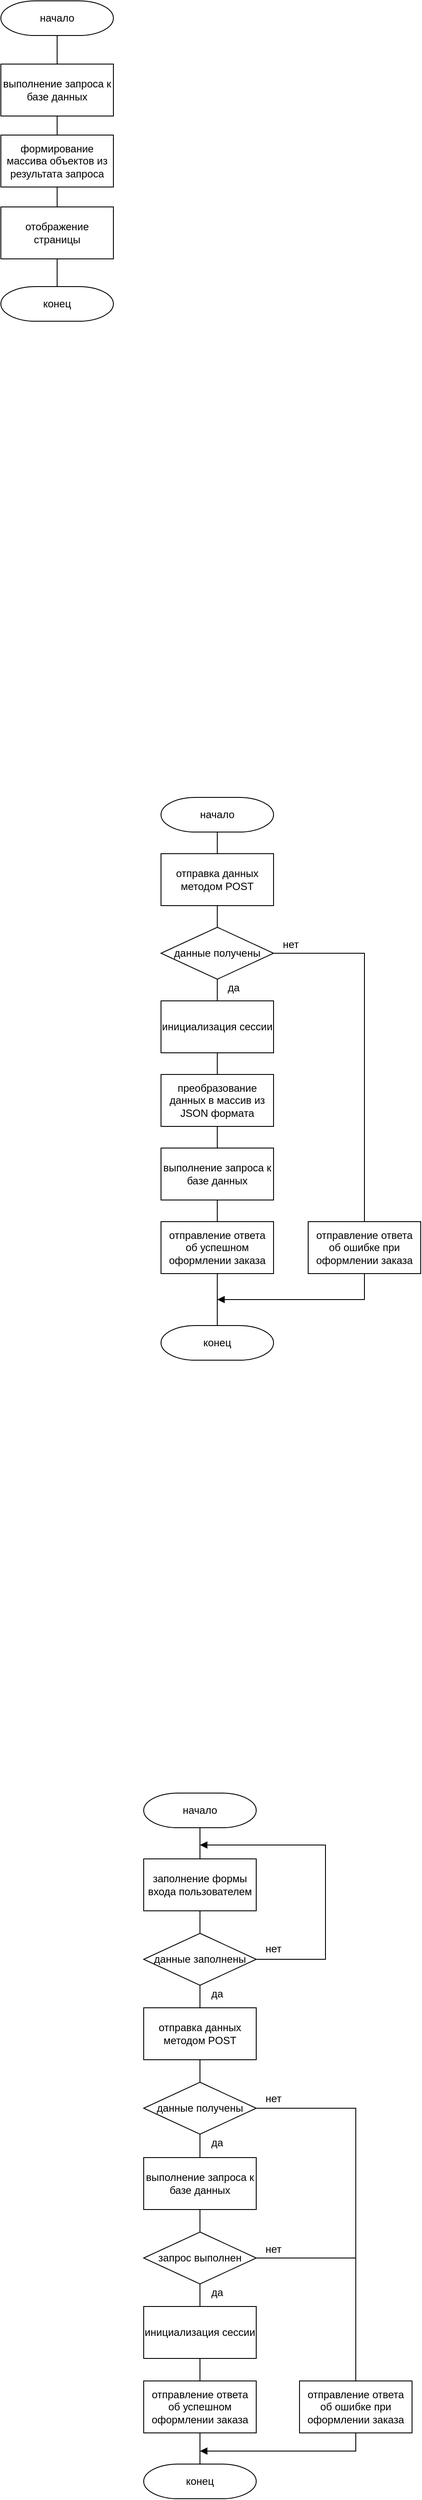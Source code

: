<mxfile version="17.1.2" type="github">
  <diagram id="C5RBs43oDa-KdzZeNtuy" name="Page-1">
    <mxGraphModel dx="652" dy="357" grid="1" gridSize="10" guides="1" tooltips="1" connect="1" arrows="1" fold="1" page="1" pageScale="1" pageWidth="827" pageHeight="1169" math="0" shadow="0">
      <root>
        <mxCell id="WIyWlLk6GJQsqaUBKTNV-0" />
        <mxCell id="WIyWlLk6GJQsqaUBKTNV-1" parent="WIyWlLk6GJQsqaUBKTNV-0" />
        <mxCell id="fEavAr3txI-jaJWErGTd-7" style="edgeStyle=orthogonalEdgeStyle;rounded=0;orthogonalLoop=1;jettySize=auto;html=1;entryX=0.5;entryY=0;entryDx=0;entryDy=0;endArrow=none;endFill=0;" edge="1" parent="WIyWlLk6GJQsqaUBKTNV-1" source="fEavAr3txI-jaJWErGTd-2" target="fEavAr3txI-jaJWErGTd-3">
          <mxGeometry relative="1" as="geometry" />
        </mxCell>
        <mxCell id="fEavAr3txI-jaJWErGTd-2" value="начало" style="strokeWidth=1;html=1;shape=mxgraph.flowchart.terminator;whiteSpace=wrap;" vertex="1" parent="WIyWlLk6GJQsqaUBKTNV-1">
          <mxGeometry x="125" y="320" width="130" height="40" as="geometry" />
        </mxCell>
        <mxCell id="fEavAr3txI-jaJWErGTd-8" style="edgeStyle=orthogonalEdgeStyle;rounded=0;orthogonalLoop=1;jettySize=auto;html=1;entryX=0.5;entryY=0;entryDx=0;entryDy=0;endArrow=none;endFill=0;" edge="1" parent="WIyWlLk6GJQsqaUBKTNV-1" source="fEavAr3txI-jaJWErGTd-3" target="fEavAr3txI-jaJWErGTd-4">
          <mxGeometry relative="1" as="geometry" />
        </mxCell>
        <mxCell id="fEavAr3txI-jaJWErGTd-3" value="выполнение запроса к базе данных" style="rounded=0;whiteSpace=wrap;html=1;strokeWidth=1;" vertex="1" parent="WIyWlLk6GJQsqaUBKTNV-1">
          <mxGeometry x="125" y="393" width="130" height="60" as="geometry" />
        </mxCell>
        <mxCell id="fEavAr3txI-jaJWErGTd-9" style="edgeStyle=orthogonalEdgeStyle;rounded=0;orthogonalLoop=1;jettySize=auto;html=1;entryX=0.5;entryY=0;entryDx=0;entryDy=0;endArrow=none;endFill=0;" edge="1" parent="WIyWlLk6GJQsqaUBKTNV-1" source="fEavAr3txI-jaJWErGTd-4" target="fEavAr3txI-jaJWErGTd-5">
          <mxGeometry relative="1" as="geometry" />
        </mxCell>
        <mxCell id="fEavAr3txI-jaJWErGTd-4" value="формирование массива объектов из результата запроса" style="rounded=0;whiteSpace=wrap;html=1;strokeWidth=1;" vertex="1" parent="WIyWlLk6GJQsqaUBKTNV-1">
          <mxGeometry x="125" y="475" width="130" height="60" as="geometry" />
        </mxCell>
        <mxCell id="fEavAr3txI-jaJWErGTd-10" style="edgeStyle=orthogonalEdgeStyle;rounded=0;orthogonalLoop=1;jettySize=auto;html=1;entryX=0.5;entryY=0;entryDx=0;entryDy=0;entryPerimeter=0;endArrow=none;endFill=0;" edge="1" parent="WIyWlLk6GJQsqaUBKTNV-1" source="fEavAr3txI-jaJWErGTd-5" target="fEavAr3txI-jaJWErGTd-6">
          <mxGeometry relative="1" as="geometry" />
        </mxCell>
        <mxCell id="fEavAr3txI-jaJWErGTd-5" value="отображение страницы" style="rounded=0;whiteSpace=wrap;html=1;strokeWidth=1;" vertex="1" parent="WIyWlLk6GJQsqaUBKTNV-1">
          <mxGeometry x="125" y="558" width="130" height="60" as="geometry" />
        </mxCell>
        <mxCell id="fEavAr3txI-jaJWErGTd-6" value="конец" style="strokeWidth=1;html=1;shape=mxgraph.flowchart.terminator;whiteSpace=wrap;" vertex="1" parent="WIyWlLk6GJQsqaUBKTNV-1">
          <mxGeometry x="125" y="650" width="130" height="40" as="geometry" />
        </mxCell>
        <mxCell id="fEavAr3txI-jaJWErGTd-11" style="edgeStyle=orthogonalEdgeStyle;rounded=0;orthogonalLoop=1;jettySize=auto;html=1;entryX=0.5;entryY=0;entryDx=0;entryDy=0;endArrow=none;endFill=0;" edge="1" parent="WIyWlLk6GJQsqaUBKTNV-1" source="fEavAr3txI-jaJWErGTd-12" target="fEavAr3txI-jaJWErGTd-14">
          <mxGeometry relative="1" as="geometry" />
        </mxCell>
        <mxCell id="fEavAr3txI-jaJWErGTd-12" value="начало" style="strokeWidth=1;html=1;shape=mxgraph.flowchart.terminator;whiteSpace=wrap;" vertex="1" parent="WIyWlLk6GJQsqaUBKTNV-1">
          <mxGeometry x="310" y="1240" width="130" height="40" as="geometry" />
        </mxCell>
        <mxCell id="fEavAr3txI-jaJWErGTd-28" style="edgeStyle=orthogonalEdgeStyle;rounded=0;orthogonalLoop=1;jettySize=auto;html=1;entryX=0.5;entryY=0;entryDx=0;entryDy=0;endArrow=none;endFill=0;" edge="1" parent="WIyWlLk6GJQsqaUBKTNV-1" source="fEavAr3txI-jaJWErGTd-14" target="fEavAr3txI-jaJWErGTd-20">
          <mxGeometry relative="1" as="geometry" />
        </mxCell>
        <mxCell id="fEavAr3txI-jaJWErGTd-14" value="отправка данных методом POST" style="rounded=0;whiteSpace=wrap;html=1;strokeWidth=1;" vertex="1" parent="WIyWlLk6GJQsqaUBKTNV-1">
          <mxGeometry x="310" y="1305" width="130" height="60" as="geometry" />
        </mxCell>
        <mxCell id="fEavAr3txI-jaJWErGTd-29" style="edgeStyle=orthogonalEdgeStyle;rounded=0;orthogonalLoop=1;jettySize=auto;html=1;entryX=0.5;entryY=0;entryDx=0;entryDy=0;endArrow=none;endFill=0;" edge="1" parent="WIyWlLk6GJQsqaUBKTNV-1" source="fEavAr3txI-jaJWErGTd-16" target="fEavAr3txI-jaJWErGTd-23">
          <mxGeometry relative="1" as="geometry" />
        </mxCell>
        <mxCell id="fEavAr3txI-jaJWErGTd-16" value="инициализация сессии" style="rounded=0;whiteSpace=wrap;html=1;strokeWidth=1;" vertex="1" parent="WIyWlLk6GJQsqaUBKTNV-1">
          <mxGeometry x="310" y="1475" width="130" height="60" as="geometry" />
        </mxCell>
        <mxCell id="fEavAr3txI-jaJWErGTd-17" style="edgeStyle=orthogonalEdgeStyle;rounded=0;orthogonalLoop=1;jettySize=auto;html=1;entryX=0.5;entryY=0;entryDx=0;entryDy=0;entryPerimeter=0;endArrow=none;endFill=0;" edge="1" parent="WIyWlLk6GJQsqaUBKTNV-1" source="fEavAr3txI-jaJWErGTd-18" target="fEavAr3txI-jaJWErGTd-19">
          <mxGeometry relative="1" as="geometry" />
        </mxCell>
        <mxCell id="fEavAr3txI-jaJWErGTd-18" value="отправление ответа об успешном оформлении заказа" style="rounded=0;whiteSpace=wrap;html=1;strokeWidth=1;" vertex="1" parent="WIyWlLk6GJQsqaUBKTNV-1">
          <mxGeometry x="310" y="1730" width="130" height="60" as="geometry" />
        </mxCell>
        <mxCell id="fEavAr3txI-jaJWErGTd-19" value="конец" style="strokeWidth=1;html=1;shape=mxgraph.flowchart.terminator;whiteSpace=wrap;" vertex="1" parent="WIyWlLk6GJQsqaUBKTNV-1">
          <mxGeometry x="310" y="1850" width="130" height="40" as="geometry" />
        </mxCell>
        <mxCell id="fEavAr3txI-jaJWErGTd-22" style="edgeStyle=orthogonalEdgeStyle;rounded=0;orthogonalLoop=1;jettySize=auto;html=1;entryX=0.5;entryY=0;entryDx=0;entryDy=0;endArrow=none;endFill=0;" edge="1" parent="WIyWlLk6GJQsqaUBKTNV-1" source="fEavAr3txI-jaJWErGTd-20" target="fEavAr3txI-jaJWErGTd-16">
          <mxGeometry relative="1" as="geometry" />
        </mxCell>
        <mxCell id="fEavAr3txI-jaJWErGTd-26" style="edgeStyle=orthogonalEdgeStyle;rounded=0;orthogonalLoop=1;jettySize=auto;html=1;entryX=0.5;entryY=0;entryDx=0;entryDy=0;endArrow=none;endFill=0;" edge="1" parent="WIyWlLk6GJQsqaUBKTNV-1" source="fEavAr3txI-jaJWErGTd-20" target="fEavAr3txI-jaJWErGTd-25">
          <mxGeometry relative="1" as="geometry" />
        </mxCell>
        <mxCell id="fEavAr3txI-jaJWErGTd-20" value="данные получены" style="rhombus;whiteSpace=wrap;html=1;strokeWidth=1;" vertex="1" parent="WIyWlLk6GJQsqaUBKTNV-1">
          <mxGeometry x="310" y="1390" width="130" height="60" as="geometry" />
        </mxCell>
        <mxCell id="fEavAr3txI-jaJWErGTd-30" style="edgeStyle=orthogonalEdgeStyle;rounded=0;orthogonalLoop=1;jettySize=auto;html=1;entryX=0.5;entryY=0;entryDx=0;entryDy=0;endArrow=none;endFill=0;" edge="1" parent="WIyWlLk6GJQsqaUBKTNV-1" source="fEavAr3txI-jaJWErGTd-23" target="fEavAr3txI-jaJWErGTd-24">
          <mxGeometry relative="1" as="geometry" />
        </mxCell>
        <mxCell id="fEavAr3txI-jaJWErGTd-23" value="преобразование данных в массив из JSON формата" style="rounded=0;whiteSpace=wrap;html=1;strokeWidth=1;" vertex="1" parent="WIyWlLk6GJQsqaUBKTNV-1">
          <mxGeometry x="310" y="1560" width="130" height="60" as="geometry" />
        </mxCell>
        <mxCell id="fEavAr3txI-jaJWErGTd-31" style="edgeStyle=orthogonalEdgeStyle;rounded=0;orthogonalLoop=1;jettySize=auto;html=1;entryX=0.5;entryY=0;entryDx=0;entryDy=0;endArrow=none;endFill=0;" edge="1" parent="WIyWlLk6GJQsqaUBKTNV-1" source="fEavAr3txI-jaJWErGTd-24" target="fEavAr3txI-jaJWErGTd-18">
          <mxGeometry relative="1" as="geometry" />
        </mxCell>
        <mxCell id="fEavAr3txI-jaJWErGTd-24" value="выполнение запроса к базе данных" style="rounded=0;whiteSpace=wrap;html=1;strokeWidth=1;" vertex="1" parent="WIyWlLk6GJQsqaUBKTNV-1">
          <mxGeometry x="310" y="1645" width="130" height="60" as="geometry" />
        </mxCell>
        <mxCell id="fEavAr3txI-jaJWErGTd-27" style="edgeStyle=orthogonalEdgeStyle;rounded=0;orthogonalLoop=1;jettySize=auto;html=1;endArrow=block;endFill=1;" edge="1" parent="WIyWlLk6GJQsqaUBKTNV-1" source="fEavAr3txI-jaJWErGTd-25">
          <mxGeometry relative="1" as="geometry">
            <mxPoint x="375" y="1820" as="targetPoint" />
            <Array as="points">
              <mxPoint x="545" y="1820" />
            </Array>
          </mxGeometry>
        </mxCell>
        <mxCell id="fEavAr3txI-jaJWErGTd-25" value="отправление ответа об ошибке при оформлении заказа" style="rounded=0;whiteSpace=wrap;html=1;strokeWidth=1;" vertex="1" parent="WIyWlLk6GJQsqaUBKTNV-1">
          <mxGeometry x="480" y="1730" width="130" height="60" as="geometry" />
        </mxCell>
        <mxCell id="fEavAr3txI-jaJWErGTd-53" style="edgeStyle=orthogonalEdgeStyle;rounded=0;orthogonalLoop=1;jettySize=auto;html=1;entryX=0.5;entryY=0;entryDx=0;entryDy=0;endArrow=none;endFill=0;" edge="1" parent="WIyWlLk6GJQsqaUBKTNV-1" source="fEavAr3txI-jaJWErGTd-33" target="fEavAr3txI-jaJWErGTd-51">
          <mxGeometry relative="1" as="geometry" />
        </mxCell>
        <mxCell id="fEavAr3txI-jaJWErGTd-33" value="начало" style="strokeWidth=1;html=1;shape=mxgraph.flowchart.terminator;whiteSpace=wrap;" vertex="1" parent="WIyWlLk6GJQsqaUBKTNV-1">
          <mxGeometry x="290" y="2390" width="130" height="40" as="geometry" />
        </mxCell>
        <mxCell id="fEavAr3txI-jaJWErGTd-34" style="edgeStyle=orthogonalEdgeStyle;rounded=0;orthogonalLoop=1;jettySize=auto;html=1;entryX=0.5;entryY=0;entryDx=0;entryDy=0;endArrow=none;endFill=0;" edge="1" parent="WIyWlLk6GJQsqaUBKTNV-1" source="fEavAr3txI-jaJWErGTd-35" target="fEavAr3txI-jaJWErGTd-43">
          <mxGeometry relative="1" as="geometry" />
        </mxCell>
        <mxCell id="fEavAr3txI-jaJWErGTd-35" value="отправка данных методом POST" style="rounded=0;whiteSpace=wrap;html=1;strokeWidth=1;" vertex="1" parent="WIyWlLk6GJQsqaUBKTNV-1">
          <mxGeometry x="290" y="2638" width="130" height="60" as="geometry" />
        </mxCell>
        <mxCell id="fEavAr3txI-jaJWErGTd-38" style="edgeStyle=orthogonalEdgeStyle;rounded=0;orthogonalLoop=1;jettySize=auto;html=1;entryX=0.5;entryY=0;entryDx=0;entryDy=0;entryPerimeter=0;endArrow=none;endFill=0;" edge="1" parent="WIyWlLk6GJQsqaUBKTNV-1" source="fEavAr3txI-jaJWErGTd-39" target="fEavAr3txI-jaJWErGTd-40">
          <mxGeometry relative="1" as="geometry" />
        </mxCell>
        <mxCell id="fEavAr3txI-jaJWErGTd-39" value="отправление ответа об успешном оформлении заказа" style="rounded=0;whiteSpace=wrap;html=1;strokeWidth=1;" vertex="1" parent="WIyWlLk6GJQsqaUBKTNV-1">
          <mxGeometry x="290" y="3069" width="130" height="60" as="geometry" />
        </mxCell>
        <mxCell id="fEavAr3txI-jaJWErGTd-40" value="конец" style="strokeWidth=1;html=1;shape=mxgraph.flowchart.terminator;whiteSpace=wrap;" vertex="1" parent="WIyWlLk6GJQsqaUBKTNV-1">
          <mxGeometry x="290" y="3165" width="130" height="40" as="geometry" />
        </mxCell>
        <mxCell id="fEavAr3txI-jaJWErGTd-58" style="edgeStyle=orthogonalEdgeStyle;rounded=0;orthogonalLoop=1;jettySize=auto;html=1;entryX=0.5;entryY=0;entryDx=0;entryDy=0;endArrow=none;endFill=0;" edge="1" parent="WIyWlLk6GJQsqaUBKTNV-1" source="fEavAr3txI-jaJWErGTd-43" target="fEavAr3txI-jaJWErGTd-47">
          <mxGeometry relative="1" as="geometry" />
        </mxCell>
        <mxCell id="fEavAr3txI-jaJWErGTd-63" style="edgeStyle=orthogonalEdgeStyle;rounded=0;orthogonalLoop=1;jettySize=auto;html=1;endArrow=none;endFill=0;" edge="1" parent="WIyWlLk6GJQsqaUBKTNV-1" source="fEavAr3txI-jaJWErGTd-43" target="fEavAr3txI-jaJWErGTd-49">
          <mxGeometry relative="1" as="geometry" />
        </mxCell>
        <mxCell id="fEavAr3txI-jaJWErGTd-43" value="данные получены" style="rhombus;whiteSpace=wrap;html=1;strokeWidth=1;" vertex="1" parent="WIyWlLk6GJQsqaUBKTNV-1">
          <mxGeometry x="290" y="2724" width="130" height="60" as="geometry" />
        </mxCell>
        <mxCell id="fEavAr3txI-jaJWErGTd-59" style="edgeStyle=orthogonalEdgeStyle;rounded=0;orthogonalLoop=1;jettySize=auto;html=1;entryX=0.5;entryY=0;entryDx=0;entryDy=0;endArrow=none;endFill=0;" edge="1" parent="WIyWlLk6GJQsqaUBKTNV-1" source="fEavAr3txI-jaJWErGTd-47" target="fEavAr3txI-jaJWErGTd-55">
          <mxGeometry relative="1" as="geometry" />
        </mxCell>
        <mxCell id="fEavAr3txI-jaJWErGTd-47" value="выполнение запроса к базе данных" style="rounded=0;whiteSpace=wrap;html=1;strokeWidth=1;" vertex="1" parent="WIyWlLk6GJQsqaUBKTNV-1">
          <mxGeometry x="290" y="2811" width="130" height="60" as="geometry" />
        </mxCell>
        <mxCell id="fEavAr3txI-jaJWErGTd-66" style="edgeStyle=orthogonalEdgeStyle;rounded=0;orthogonalLoop=1;jettySize=auto;html=1;endArrow=block;endFill=1;" edge="1" parent="WIyWlLk6GJQsqaUBKTNV-1" source="fEavAr3txI-jaJWErGTd-49">
          <mxGeometry relative="1" as="geometry">
            <mxPoint x="355" y="3150" as="targetPoint" />
            <Array as="points">
              <mxPoint x="535" y="3150" />
            </Array>
          </mxGeometry>
        </mxCell>
        <mxCell id="fEavAr3txI-jaJWErGTd-49" value="отправление ответа об ошибке при оформлении заказа" style="rounded=0;whiteSpace=wrap;html=1;strokeWidth=1;" vertex="1" parent="WIyWlLk6GJQsqaUBKTNV-1">
          <mxGeometry x="470" y="3069" width="130" height="60" as="geometry" />
        </mxCell>
        <mxCell id="fEavAr3txI-jaJWErGTd-50" style="edgeStyle=orthogonalEdgeStyle;rounded=0;orthogonalLoop=1;jettySize=auto;html=1;entryX=0.5;entryY=0;entryDx=0;entryDy=0;endArrow=none;endFill=0;" edge="1" parent="WIyWlLk6GJQsqaUBKTNV-1" source="fEavAr3txI-jaJWErGTd-51" target="fEavAr3txI-jaJWErGTd-52">
          <mxGeometry relative="1" as="geometry" />
        </mxCell>
        <mxCell id="fEavAr3txI-jaJWErGTd-51" value="заполнение формы входа пользователем" style="rounded=0;whiteSpace=wrap;html=1;strokeWidth=1;" vertex="1" parent="WIyWlLk6GJQsqaUBKTNV-1">
          <mxGeometry x="290" y="2466" width="130" height="60" as="geometry" />
        </mxCell>
        <mxCell id="fEavAr3txI-jaJWErGTd-54" style="edgeStyle=orthogonalEdgeStyle;rounded=0;orthogonalLoop=1;jettySize=auto;html=1;exitX=0.5;exitY=1;exitDx=0;exitDy=0;entryX=0.5;entryY=0;entryDx=0;entryDy=0;endArrow=none;endFill=0;" edge="1" parent="WIyWlLk6GJQsqaUBKTNV-1" source="fEavAr3txI-jaJWErGTd-52" target="fEavAr3txI-jaJWErGTd-35">
          <mxGeometry relative="1" as="geometry" />
        </mxCell>
        <mxCell id="fEavAr3txI-jaJWErGTd-62" style="edgeStyle=orthogonalEdgeStyle;rounded=0;orthogonalLoop=1;jettySize=auto;html=1;endArrow=block;endFill=1;exitX=1;exitY=0.5;exitDx=0;exitDy=0;" edge="1" parent="WIyWlLk6GJQsqaUBKTNV-1" source="fEavAr3txI-jaJWErGTd-52">
          <mxGeometry relative="1" as="geometry">
            <mxPoint x="355" y="2450" as="targetPoint" />
            <Array as="points">
              <mxPoint x="500" y="2582" />
              <mxPoint x="500" y="2450" />
            </Array>
          </mxGeometry>
        </mxCell>
        <mxCell id="fEavAr3txI-jaJWErGTd-52" value="данные заполнены" style="rhombus;whiteSpace=wrap;html=1;strokeWidth=1;" vertex="1" parent="WIyWlLk6GJQsqaUBKTNV-1">
          <mxGeometry x="290" y="2552" width="130" height="60" as="geometry" />
        </mxCell>
        <mxCell id="fEavAr3txI-jaJWErGTd-60" style="edgeStyle=orthogonalEdgeStyle;rounded=0;orthogonalLoop=1;jettySize=auto;html=1;entryX=0.5;entryY=0;entryDx=0;entryDy=0;endArrow=none;endFill=0;" edge="1" parent="WIyWlLk6GJQsqaUBKTNV-1" source="fEavAr3txI-jaJWErGTd-55" target="fEavAr3txI-jaJWErGTd-56">
          <mxGeometry relative="1" as="geometry" />
        </mxCell>
        <mxCell id="fEavAr3txI-jaJWErGTd-65" style="edgeStyle=orthogonalEdgeStyle;rounded=0;orthogonalLoop=1;jettySize=auto;html=1;endArrow=none;endFill=0;" edge="1" parent="WIyWlLk6GJQsqaUBKTNV-1" source="fEavAr3txI-jaJWErGTd-55">
          <mxGeometry relative="1" as="geometry">
            <mxPoint x="535" y="2927" as="targetPoint" />
          </mxGeometry>
        </mxCell>
        <mxCell id="fEavAr3txI-jaJWErGTd-55" value="запрос выполнен" style="rhombus;whiteSpace=wrap;html=1;strokeWidth=1;" vertex="1" parent="WIyWlLk6GJQsqaUBKTNV-1">
          <mxGeometry x="290" y="2897" width="130" height="60" as="geometry" />
        </mxCell>
        <mxCell id="fEavAr3txI-jaJWErGTd-61" style="edgeStyle=orthogonalEdgeStyle;rounded=0;orthogonalLoop=1;jettySize=auto;html=1;entryX=0.5;entryY=0;entryDx=0;entryDy=0;endArrow=none;endFill=0;" edge="1" parent="WIyWlLk6GJQsqaUBKTNV-1" source="fEavAr3txI-jaJWErGTd-56" target="fEavAr3txI-jaJWErGTd-39">
          <mxGeometry relative="1" as="geometry" />
        </mxCell>
        <mxCell id="fEavAr3txI-jaJWErGTd-56" value="инициализация сессии" style="rounded=0;whiteSpace=wrap;html=1;strokeWidth=1;" vertex="1" parent="WIyWlLk6GJQsqaUBKTNV-1">
          <mxGeometry x="290" y="2983" width="130" height="60" as="geometry" />
        </mxCell>
        <mxCell id="fEavAr3txI-jaJWErGTd-67" value="нет" style="text;html=1;strokeColor=none;fillColor=none;align=center;verticalAlign=middle;whiteSpace=wrap;rounded=0;" vertex="1" parent="WIyWlLk6GJQsqaUBKTNV-1">
          <mxGeometry x="440" y="1400" width="40" height="20" as="geometry" />
        </mxCell>
        <mxCell id="fEavAr3txI-jaJWErGTd-68" value="нет" style="text;html=1;strokeColor=none;fillColor=none;align=center;verticalAlign=middle;whiteSpace=wrap;rounded=0;" vertex="1" parent="WIyWlLk6GJQsqaUBKTNV-1">
          <mxGeometry x="420" y="2560" width="40" height="20" as="geometry" />
        </mxCell>
        <mxCell id="fEavAr3txI-jaJWErGTd-69" value="нет" style="text;html=1;strokeColor=none;fillColor=none;align=center;verticalAlign=middle;whiteSpace=wrap;rounded=0;" vertex="1" parent="WIyWlLk6GJQsqaUBKTNV-1">
          <mxGeometry x="420" y="2733" width="40" height="20" as="geometry" />
        </mxCell>
        <mxCell id="fEavAr3txI-jaJWErGTd-70" value="нет" style="text;html=1;strokeColor=none;fillColor=none;align=center;verticalAlign=middle;whiteSpace=wrap;rounded=0;" vertex="1" parent="WIyWlLk6GJQsqaUBKTNV-1">
          <mxGeometry x="420" y="2907" width="40" height="20" as="geometry" />
        </mxCell>
        <mxCell id="fEavAr3txI-jaJWErGTd-71" value="да" style="text;html=1;strokeColor=none;fillColor=none;align=center;verticalAlign=middle;whiteSpace=wrap;rounded=0;" vertex="1" parent="WIyWlLk6GJQsqaUBKTNV-1">
          <mxGeometry x="374" y="1450" width="40" height="20" as="geometry" />
        </mxCell>
        <mxCell id="fEavAr3txI-jaJWErGTd-72" value="да" style="text;html=1;strokeColor=none;fillColor=none;align=center;verticalAlign=middle;whiteSpace=wrap;rounded=0;" vertex="1" parent="WIyWlLk6GJQsqaUBKTNV-1">
          <mxGeometry x="355" y="2612" width="40" height="20" as="geometry" />
        </mxCell>
        <mxCell id="fEavAr3txI-jaJWErGTd-73" value="да" style="text;html=1;strokeColor=none;fillColor=none;align=center;verticalAlign=middle;whiteSpace=wrap;rounded=0;" vertex="1" parent="WIyWlLk6GJQsqaUBKTNV-1">
          <mxGeometry x="355" y="2784" width="40" height="20" as="geometry" />
        </mxCell>
        <mxCell id="fEavAr3txI-jaJWErGTd-74" value="да" style="text;html=1;strokeColor=none;fillColor=none;align=center;verticalAlign=middle;whiteSpace=wrap;rounded=0;" vertex="1" parent="WIyWlLk6GJQsqaUBKTNV-1">
          <mxGeometry x="355" y="2957" width="40" height="20" as="geometry" />
        </mxCell>
      </root>
    </mxGraphModel>
  </diagram>
</mxfile>
